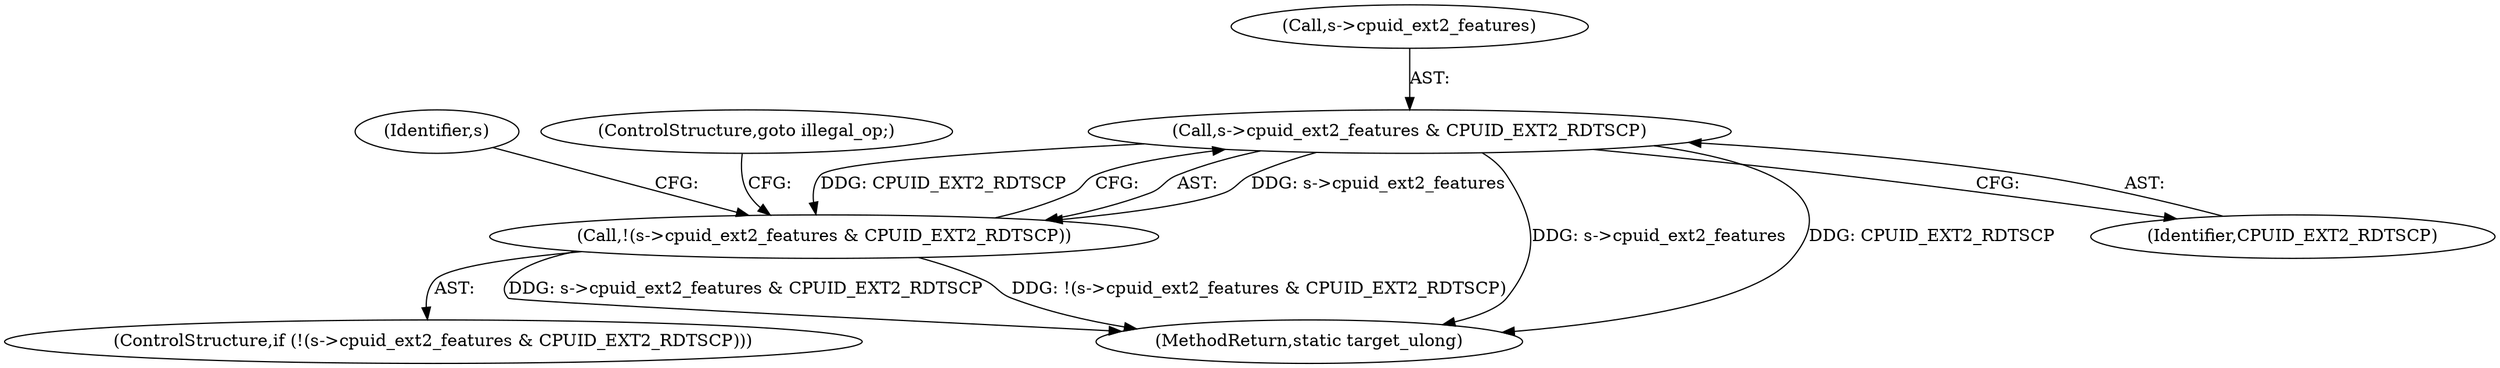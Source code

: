 digraph "0_qemu_30663fd26c0307e414622c7a8607fbc04f92ec14@pointer" {
"1009551" [label="(Call,s->cpuid_ext2_features & CPUID_EXT2_RDTSCP)"];
"1009550" [label="(Call,!(s->cpuid_ext2_features & CPUID_EXT2_RDTSCP))"];
"1009550" [label="(Call,!(s->cpuid_ext2_features & CPUID_EXT2_RDTSCP))"];
"1011840" [label="(MethodReturn,static target_ulong)"];
"1009551" [label="(Call,s->cpuid_ext2_features & CPUID_EXT2_RDTSCP)"];
"1009549" [label="(ControlStructure,if (!(s->cpuid_ext2_features & CPUID_EXT2_RDTSCP)))"];
"1009559" [label="(Identifier,s)"];
"1009552" [label="(Call,s->cpuid_ext2_features)"];
"1009557" [label="(ControlStructure,goto illegal_op;)"];
"1009555" [label="(Identifier,CPUID_EXT2_RDTSCP)"];
"1009551" -> "1009550"  [label="AST: "];
"1009551" -> "1009555"  [label="CFG: "];
"1009552" -> "1009551"  [label="AST: "];
"1009555" -> "1009551"  [label="AST: "];
"1009550" -> "1009551"  [label="CFG: "];
"1009551" -> "1011840"  [label="DDG: s->cpuid_ext2_features"];
"1009551" -> "1011840"  [label="DDG: CPUID_EXT2_RDTSCP"];
"1009551" -> "1009550"  [label="DDG: s->cpuid_ext2_features"];
"1009551" -> "1009550"  [label="DDG: CPUID_EXT2_RDTSCP"];
"1009550" -> "1009549"  [label="AST: "];
"1009557" -> "1009550"  [label="CFG: "];
"1009559" -> "1009550"  [label="CFG: "];
"1009550" -> "1011840"  [label="DDG: s->cpuid_ext2_features & CPUID_EXT2_RDTSCP"];
"1009550" -> "1011840"  [label="DDG: !(s->cpuid_ext2_features & CPUID_EXT2_RDTSCP)"];
}
